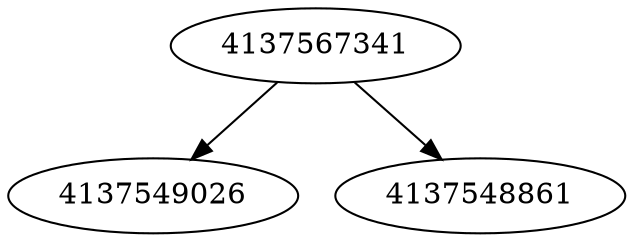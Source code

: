 strict digraph  {
4137549026;
4137567341;
4137548861;
4137567341 -> 4137548861;
4137567341 -> 4137549026;
}
